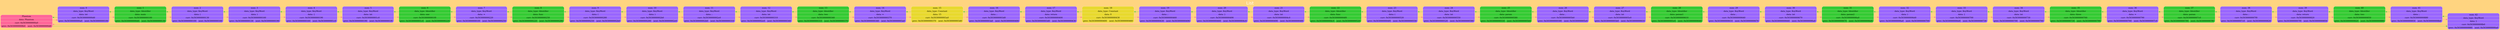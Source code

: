 digraph G
{
charset="latin1";
label="List";
 labelloc="t";
 fontsize=30
 fontname="DejaVu Sans";
 fontcolor="#FFFFFF"

rankdir=LR; splines=ortho; size="200,300"; bgcolor="#ffd480";
{ node_0x5030000000a0 [shape = record; style="rounded, filled", fillcolor="#ff6699", color="#FFE9C7", label=" { Phantom } | {data: Phantom } | { curr: 0x5030000000a0 } | { { prev: 0x5030000008b0 } | { next: 0x5030000000d0 } }  "] 
}
node_0x5030000000d0 [shape = record; style="rounded, filled", fillcolor="#9966FF", color="#FFE9C7", label=" { num: 0 } | { data_type: KeyWord } | {data: int } | { curr: 0x5030000000d0 } | { { prev: 0x5030000000a0 } | { next: 0x503000000100 } }  "] 
node_0x503000000100 [shape = record; style="rounded, filled", fillcolor="#34cb34", color="#FFE9C7", label=" { num: 1 } | { data_type: Identifier } | {data: main } | { curr: 0x503000000100 } | { { prev: 0x5030000000d0 } | { next: 0x503000000130 } }  "] 
node_0x503000000130 [shape = record; style="rounded, filled", fillcolor="#9966FF", color="#FFE9C7", label=" { num: 2 } | { data_type: KeyWord } | {data: &#x28; } | { curr: 0x503000000130 } | { { prev: 0x503000000100 } | { next: 0x503000000160 } }  "] 
node_0x503000000160 [shape = record; style="rounded, filled", fillcolor="#9966FF", color="#FFE9C7", label=" { num: 3 } | { data_type: KeyWord } | {data: &#x29; } | { curr: 0x503000000160 } | { { prev: 0x503000000130 } | { next: 0x503000000190 } }  "] 
node_0x503000000190 [shape = record; style="rounded, filled", fillcolor="#9966FF", color="#FFE9C7", label=" { num: 4 } | { data_type: KeyWord } | {data: &#x7B; } | { curr: 0x503000000190 } | { { prev: 0x503000000160 } | { next: 0x5030000001c0 } }  "] 
node_0x5030000001c0 [shape = record; style="rounded, filled", fillcolor="#9966FF", color="#FFE9C7", label=" { num: 5 } | { data_type: KeyWord } | {data: int } | { curr: 0x5030000001c0 } | { { prev: 0x503000000190 } | { next: 0x5030000001f0 } }  "] 
node_0x5030000001f0 [shape = record; style="rounded, filled", fillcolor="#34cb34", color="#FFE9C7", label=" { num: 6 } | { data_type: Identifier } | {data: one } | { curr: 0x5030000001f0 } | { { prev: 0x5030000001c0 } | { next: 0x503000000220 } }  "] 
node_0x503000000220 [shape = record; style="rounded, filled", fillcolor="#9966FF", color="#FFE9C7", label=" { num: 7 } | { data_type: KeyWord } | {data: &#x3D; } | { curr: 0x503000000220 } | { { prev: 0x5030000001f0 } | { next: 0x503000000250 } }  "] 
node_0x503000000250 [shape = record; style="rounded, filled", fillcolor="#34cb34", color="#FFE9C7", label=" { num: 8 } | { data_type: Identifier } | {data: func } | { curr: 0x503000000250 } | { { prev: 0x503000000220 } | { next: 0x503000000280 } }  "] 
node_0x503000000280 [shape = record; style="rounded, filled", fillcolor="#9966FF", color="#FFE9C7", label=" { num: 9 } | { data_type: KeyWord } | {data: &#x28; } | { curr: 0x503000000280 } | { { prev: 0x503000000250 } | { next: 0x5030000002b0 } }  "] 
node_0x5030000002b0 [shape = record; style="rounded, filled", fillcolor="#9966FF", color="#FFE9C7", label=" { num: 10 } | { data_type: KeyWord } | {data: &#x29; } | { curr: 0x5030000002b0 } | { { prev: 0x503000000280 } | { next: 0x5030000002e0 } }  "] 
node_0x5030000002e0 [shape = record; style="rounded, filled", fillcolor="#9966FF", color="#FFE9C7", label=" { num: 11 } | { data_type: KeyWord } | {data: &#x3B; } | { curr: 0x5030000002e0 } | { { prev: 0x5030000002b0 } | { next: 0x503000000310 } }  "] 
node_0x503000000310 [shape = record; style="rounded, filled", fillcolor="#9966FF", color="#FFE9C7", label=" { num: 12 } | { data_type: KeyWord } | {data: int } | { curr: 0x503000000310 } | { { prev: 0x5030000002e0 } | { next: 0x503000000340 } }  "] 
node_0x503000000340 [shape = record; style="rounded, filled", fillcolor="#34cb34", color="#FFE9C7", label=" { num: 13 } | { data_type: Identifier } | {data: two } | { curr: 0x503000000340 } | { { prev: 0x503000000310 } | { next: 0x503000000370 } }  "] 
node_0x503000000370 [shape = record; style="rounded, filled", fillcolor="#9966FF", color="#FFE9C7", label=" { num: 14 } | { data_type: KeyWord } | {data: &#x3D; } | { curr: 0x503000000370 } | { { prev: 0x503000000340 } | { next: 0x5030000003a0 } }  "] 
node_0x5030000003a0 [shape = record; style="rounded, filled", fillcolor="#e8d92e", color="#FFE9C7", label=" { num: 15 } | { data_type: Constant } | {data: 15 } | { curr: 0x5030000003a0 } | { { prev: 0x503000000370 } | { next: 0x5030000003d0 } }  "] 
node_0x5030000003d0 [shape = record; style="rounded, filled", fillcolor="#9966FF", color="#FFE9C7", label=" { num: 16 } | { data_type: KeyWord } | {data: &#x3B; } | { curr: 0x5030000003d0 } | { { prev: 0x5030000003a0 } | { next: 0x503000000400 } }  "] 
node_0x503000000400 [shape = record; style="rounded, filled", fillcolor="#9966FF", color="#FFE9C7", label=" { num: 17 } | { data_type: KeyWord } | {data: return } | { curr: 0x503000000400 } | { { prev: 0x5030000003d0 } | { next: 0x503000000430 } }  "] 
node_0x503000000430 [shape = record; style="rounded, filled", fillcolor="#e8d92e", color="#FFE9C7", label=" { num: 18 } | { data_type: Constant } | {data: 0 } | { curr: 0x503000000430 } | { { prev: 0x503000000400 } | { next: 0x503000000460 } }  "] 
node_0x503000000460 [shape = record; style="rounded, filled", fillcolor="#9966FF", color="#FFE9C7", label=" { num: 19 } | { data_type: KeyWord } | {data: &#x3B; } | { curr: 0x503000000460 } | { { prev: 0x503000000430 } | { next: 0x503000000490 } }  "] 
node_0x503000000490 [shape = record; style="rounded, filled", fillcolor="#9966FF", color="#FFE9C7", label=" { num: 20 } | { data_type: KeyWord } | {data: &#x7D; } | { curr: 0x503000000490 } | { { prev: 0x503000000460 } | { next: 0x5030000004c0 } }  "] 
node_0x5030000004c0 [shape = record; style="rounded, filled", fillcolor="#9966FF", color="#FFE9C7", label=" { num: 21 } | { data_type: KeyWord } | {data: int } | { curr: 0x5030000004c0 } | { { prev: 0x503000000490 } | { next: 0x5030000004f0 } }  "] 
node_0x5030000004f0 [shape = record; style="rounded, filled", fillcolor="#34cb34", color="#FFE9C7", label=" { num: 22 } | { data_type: Identifier } | {data: func } | { curr: 0x5030000004f0 } | { { prev: 0x5030000004c0 } | { next: 0x503000000520 } }  "] 
node_0x503000000520 [shape = record; style="rounded, filled", fillcolor="#9966FF", color="#FFE9C7", label=" { num: 23 } | { data_type: KeyWord } | {data: &#x28; } | { curr: 0x503000000520 } | { { prev: 0x5030000004f0 } | { next: 0x503000000550 } }  "] 
node_0x503000000550 [shape = record; style="rounded, filled", fillcolor="#9966FF", color="#FFE9C7", label=" { num: 24 } | { data_type: KeyWord } | {data: int } | { curr: 0x503000000550 } | { { prev: 0x503000000520 } | { next: 0x503000000580 } }  "] 
node_0x503000000580 [shape = record; style="rounded, filled", fillcolor="#34cb34", color="#FFE9C7", label=" { num: 25 } | { data_type: Identifier } | {data: param } | { curr: 0x503000000580 } | { { prev: 0x503000000550 } | { next: 0x5030000005b0 } }  "] 
node_0x5030000005b0 [shape = record; style="rounded, filled", fillcolor="#9966FF", color="#FFE9C7", label=" { num: 26 } | { data_type: KeyWord } | {data: &#x2C; } | { curr: 0x5030000005b0 } | { { prev: 0x503000000580 } | { next: 0x5030000005e0 } }  "] 
node_0x5030000005e0 [shape = record; style="rounded, filled", fillcolor="#9966FF", color="#FFE9C7", label=" { num: 27 } | { data_type: KeyWord } | {data: int } | { curr: 0x5030000005e0 } | { { prev: 0x5030000005b0 } | { next: 0x503000000610 } }  "] 
node_0x503000000610 [shape = record; style="rounded, filled", fillcolor="#34cb34", color="#FFE9C7", label=" { num: 28 } | { data_type: Identifier } | {data: param1 } | { curr: 0x503000000610 } | { { prev: 0x5030000005e0 } | { next: 0x503000000640 } }  "] 
node_0x503000000640 [shape = record; style="rounded, filled", fillcolor="#9966FF", color="#FFE9C7", label=" { num: 29 } | { data_type: KeyWord } | {data: &#x2C; } | { curr: 0x503000000640 } | { { prev: 0x503000000610 } | { next: 0x503000000670 } }  "] 
node_0x503000000670 [shape = record; style="rounded, filled", fillcolor="#9966FF", color="#FFE9C7", label=" { num: 30 } | { data_type: KeyWord } | {data: int } | { curr: 0x503000000670 } | { { prev: 0x503000000640 } | { next: 0x5030000006a0 } }  "] 
node_0x5030000006a0 [shape = record; style="rounded, filled", fillcolor="#34cb34", color="#FFE9C7", label=" { num: 31 } | { data_type: Identifier } | {data: param2 } | { curr: 0x5030000006a0 } | { { prev: 0x503000000670 } | { next: 0x5030000006d0 } }  "] 
node_0x5030000006d0 [shape = record; style="rounded, filled", fillcolor="#9966FF", color="#FFE9C7", label=" { num: 32 } | { data_type: KeyWord } | {data: &#x29; } | { curr: 0x5030000006d0 } | { { prev: 0x5030000006a0 } | { next: 0x503000000700 } }  "] 
node_0x503000000700 [shape = record; style="rounded, filled", fillcolor="#9966FF", color="#FFE9C7", label=" { num: 33 } | { data_type: KeyWord } | {data: &#x7B; } | { curr: 0x503000000700 } | { { prev: 0x5030000006d0 } | { next: 0x503000000730 } }  "] 
node_0x503000000730 [shape = record; style="rounded, filled", fillcolor="#9966FF", color="#FFE9C7", label=" { num: 34 } | { data_type: KeyWord } | {data: int } | { curr: 0x503000000730 } | { { prev: 0x503000000700 } | { next: 0x503000000760 } }  "] 
node_0x503000000760 [shape = record; style="rounded, filled", fillcolor="#34cb34", color="#FFE9C7", label=" { num: 35 } | { data_type: Identifier } | {data: three } | { curr: 0x503000000760 } | { { prev: 0x503000000730 } | { next: 0x503000000790 } }  "] 
node_0x503000000790 [shape = record; style="rounded, filled", fillcolor="#9966FF", color="#FFE9C7", label=" { num: 36 } | { data_type: KeyWord } | {data: &#x3D; } | { curr: 0x503000000790 } | { { prev: 0x503000000760 } | { next: 0x5030000007c0 } }  "] 
node_0x5030000007c0 [shape = record; style="rounded, filled", fillcolor="#34cb34", color="#FFE9C7", label=" { num: 37 } | { data_type: Identifier } | {data: param } | { curr: 0x5030000007c0 } | { { prev: 0x503000000790 } | { next: 0x5030000007f0 } }  "] 
node_0x5030000007f0 [shape = record; style="rounded, filled", fillcolor="#9966FF", color="#FFE9C7", label=" { num: 38 } | { data_type: KeyWord } | {data: &#x3B; } | { curr: 0x5030000007f0 } | { { prev: 0x5030000007c0 } | { next: 0x503000000820 } }  "] 
node_0x503000000820 [shape = record; style="rounded, filled", fillcolor="#9966FF", color="#FFE9C7", label=" { num: 39 } | { data_type: KeyWord } | {data: return } | { curr: 0x503000000820 } | { { prev: 0x5030000007f0 } | { next: 0x503000000850 } }  "] 
node_0x503000000850 [shape = record; style="rounded, filled", fillcolor="#34cb34", color="#FFE9C7", label=" { num: 40 } | { data_type: Identifier } | {data: two } | { curr: 0x503000000850 } | { { prev: 0x503000000820 } | { next: 0x503000000880 } }  "] 
node_0x503000000880 [shape = record; style="rounded, filled", fillcolor="#9966FF", color="#FFE9C7", label=" { num: 41 } | { data_type: KeyWord } | {data: &#x3B; } | { curr: 0x503000000880 } | { { prev: 0x503000000850 } | { next: 0x5030000008b0 } }  "] 
node_0x5030000008b0 [shape = record; style="rounded, filled", fillcolor="#9966FF", color="#FFE9C7", label=" { num: 42 } | { data_type: KeyWord } | {data: &#x7D; } | { curr: 0x5030000008b0 } | { { prev: 0x503000000880 } | { next: 0x5030000000a0 } }  "] 

node_0x5030000000a0 -> node_0x5030000000d0 [color ="#ff6699"];
node_0x5030000000a0 -> node_0x5030000008b0 [color ="#34cb34"];
node_0x5030000000d0 -> node_0x503000000100 [color ="#ff6699"];
node_0x5030000000d0 -> node_0x5030000000a0 [color ="#34cb34"];
node_0x503000000100 -> node_0x503000000130 [color ="#ff6699"];
node_0x503000000100 -> node_0x5030000000d0 [color ="#34cb34"];
node_0x503000000130 -> node_0x503000000160 [color ="#ff6699"];
node_0x503000000130 -> node_0x503000000100 [color ="#34cb34"];
node_0x503000000160 -> node_0x503000000190 [color ="#ff6699"];
node_0x503000000160 -> node_0x503000000130 [color ="#34cb34"];
node_0x503000000190 -> node_0x5030000001c0 [color ="#ff6699"];
node_0x503000000190 -> node_0x503000000160 [color ="#34cb34"];
node_0x5030000001c0 -> node_0x5030000001f0 [color ="#ff6699"];
node_0x5030000001c0 -> node_0x503000000190 [color ="#34cb34"];
node_0x5030000001f0 -> node_0x503000000220 [color ="#ff6699"];
node_0x5030000001f0 -> node_0x5030000001c0 [color ="#34cb34"];
node_0x503000000220 -> node_0x503000000250 [color ="#ff6699"];
node_0x503000000220 -> node_0x5030000001f0 [color ="#34cb34"];
node_0x503000000250 -> node_0x503000000280 [color ="#ff6699"];
node_0x503000000250 -> node_0x503000000220 [color ="#34cb34"];
node_0x503000000280 -> node_0x5030000002b0 [color ="#ff6699"];
node_0x503000000280 -> node_0x503000000250 [color ="#34cb34"];
node_0x5030000002b0 -> node_0x5030000002e0 [color ="#ff6699"];
node_0x5030000002b0 -> node_0x503000000280 [color ="#34cb34"];
node_0x5030000002e0 -> node_0x503000000310 [color ="#ff6699"];
node_0x5030000002e0 -> node_0x5030000002b0 [color ="#34cb34"];
node_0x503000000310 -> node_0x503000000340 [color ="#ff6699"];
node_0x503000000310 -> node_0x5030000002e0 [color ="#34cb34"];
node_0x503000000340 -> node_0x503000000370 [color ="#ff6699"];
node_0x503000000340 -> node_0x503000000310 [color ="#34cb34"];
node_0x503000000370 -> node_0x5030000003a0 [color ="#ff6699"];
node_0x503000000370 -> node_0x503000000340 [color ="#34cb34"];
node_0x5030000003a0 -> node_0x5030000003d0 [color ="#ff6699"];
node_0x5030000003a0 -> node_0x503000000370 [color ="#34cb34"];
node_0x5030000003d0 -> node_0x503000000400 [color ="#ff6699"];
node_0x5030000003d0 -> node_0x5030000003a0 [color ="#34cb34"];
node_0x503000000400 -> node_0x503000000430 [color ="#ff6699"];
node_0x503000000400 -> node_0x5030000003d0 [color ="#34cb34"];
node_0x503000000430 -> node_0x503000000460 [color ="#ff6699"];
node_0x503000000430 -> node_0x503000000400 [color ="#34cb34"];
node_0x503000000460 -> node_0x503000000490 [color ="#ff6699"];
node_0x503000000460 -> node_0x503000000430 [color ="#34cb34"];
node_0x503000000490 -> node_0x5030000004c0 [color ="#ff6699"];
node_0x503000000490 -> node_0x503000000460 [color ="#34cb34"];
node_0x5030000004c0 -> node_0x5030000004f0 [color ="#ff6699"];
node_0x5030000004c0 -> node_0x503000000490 [color ="#34cb34"];
node_0x5030000004f0 -> node_0x503000000520 [color ="#ff6699"];
node_0x5030000004f0 -> node_0x5030000004c0 [color ="#34cb34"];
node_0x503000000520 -> node_0x503000000550 [color ="#ff6699"];
node_0x503000000520 -> node_0x5030000004f0 [color ="#34cb34"];
node_0x503000000550 -> node_0x503000000580 [color ="#ff6699"];
node_0x503000000550 -> node_0x503000000520 [color ="#34cb34"];
node_0x503000000580 -> node_0x5030000005b0 [color ="#ff6699"];
node_0x503000000580 -> node_0x503000000550 [color ="#34cb34"];
node_0x5030000005b0 -> node_0x5030000005e0 [color ="#ff6699"];
node_0x5030000005b0 -> node_0x503000000580 [color ="#34cb34"];
node_0x5030000005e0 -> node_0x503000000610 [color ="#ff6699"];
node_0x5030000005e0 -> node_0x5030000005b0 [color ="#34cb34"];
node_0x503000000610 -> node_0x503000000640 [color ="#ff6699"];
node_0x503000000610 -> node_0x5030000005e0 [color ="#34cb34"];
node_0x503000000640 -> node_0x503000000670 [color ="#ff6699"];
node_0x503000000640 -> node_0x503000000610 [color ="#34cb34"];
node_0x503000000670 -> node_0x5030000006a0 [color ="#ff6699"];
node_0x503000000670 -> node_0x503000000640 [color ="#34cb34"];
node_0x5030000006a0 -> node_0x5030000006d0 [color ="#ff6699"];
node_0x5030000006a0 -> node_0x503000000670 [color ="#34cb34"];
node_0x5030000006d0 -> node_0x503000000700 [color ="#ff6699"];
node_0x5030000006d0 -> node_0x5030000006a0 [color ="#34cb34"];
node_0x503000000700 -> node_0x503000000730 [color ="#ff6699"];
node_0x503000000700 -> node_0x5030000006d0 [color ="#34cb34"];
node_0x503000000730 -> node_0x503000000760 [color ="#ff6699"];
node_0x503000000730 -> node_0x503000000700 [color ="#34cb34"];
node_0x503000000760 -> node_0x503000000790 [color ="#ff6699"];
node_0x503000000760 -> node_0x503000000730 [color ="#34cb34"];
node_0x503000000790 -> node_0x5030000007c0 [color ="#ff6699"];
node_0x503000000790 -> node_0x503000000760 [color ="#34cb34"];
node_0x5030000007c0 -> node_0x5030000007f0 [color ="#ff6699"];
node_0x5030000007c0 -> node_0x503000000790 [color ="#34cb34"];
node_0x5030000007f0 -> node_0x503000000820 [color ="#ff6699"];
node_0x5030000007f0 -> node_0x5030000007c0 [color ="#34cb34"];
node_0x503000000820 -> node_0x503000000850 [color ="#ff6699"];
node_0x503000000820 -> node_0x5030000007f0 [color ="#34cb34"];
node_0x503000000850 -> node_0x503000000880 [color ="#ff6699"];
node_0x503000000850 -> node_0x503000000820 [color ="#34cb34"];
node_0x503000000880 -> node_0x5030000008b0 [color ="#ff6699"];
node_0x503000000880 -> node_0x503000000850 [color ="#34cb34"];
node_0x5030000008b0 -> node_0x5030000000a0 [color ="#ff6699"];
node_0x5030000008b0 -> node_0x503000000880 [color ="#34cb34"];

}
